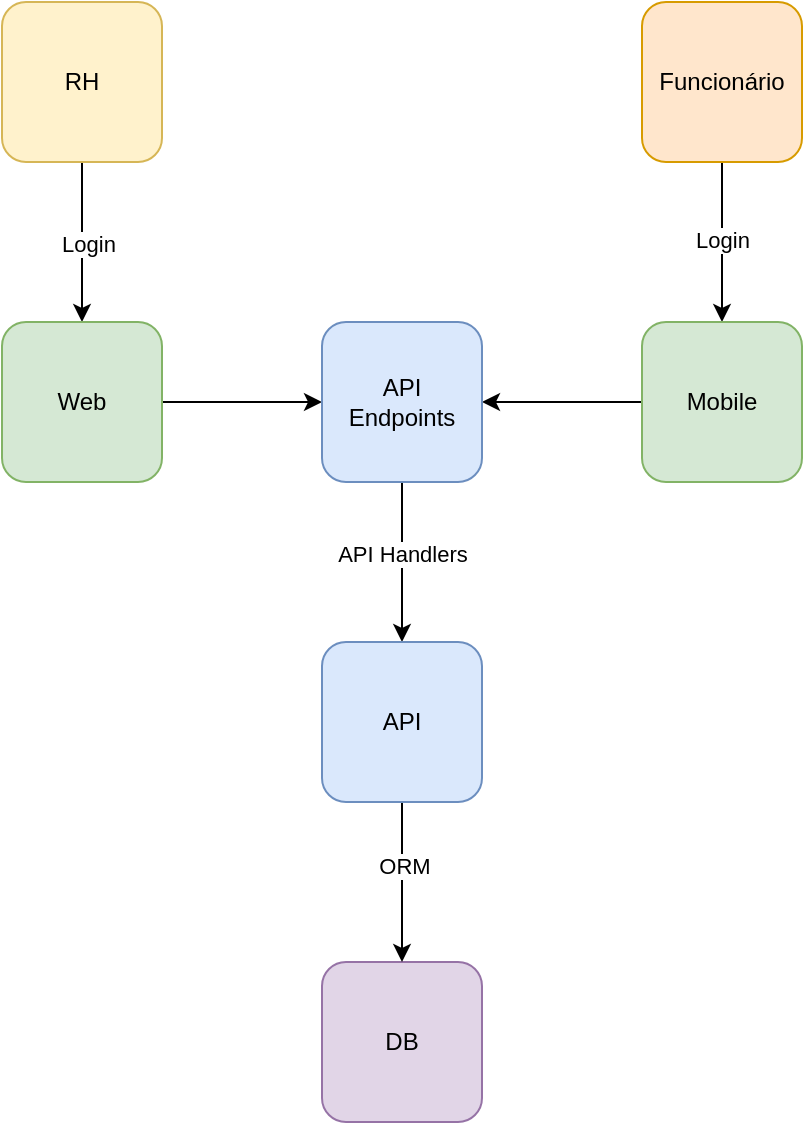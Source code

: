 <mxfile version="27.2.0">
  <diagram name="Página-1" id="kPdVH2KCaLIll-RG5n46">
    <mxGraphModel dx="1426" dy="749" grid="1" gridSize="10" guides="1" tooltips="1" connect="1" arrows="1" fold="1" page="1" pageScale="1" pageWidth="827" pageHeight="1169" math="0" shadow="0">
      <root>
        <mxCell id="0" />
        <mxCell id="1" parent="0" />
        <mxCell id="Dg9mZwrB-1rd47UA7Utw-5" style="edgeStyle=orthogonalEdgeStyle;rounded=0;orthogonalLoop=1;jettySize=auto;html=1;entryX=0.5;entryY=0;entryDx=0;entryDy=0;" edge="1" parent="1" source="Dg9mZwrB-1rd47UA7Utw-1" target="Dg9mZwrB-1rd47UA7Utw-3">
          <mxGeometry relative="1" as="geometry" />
        </mxCell>
        <mxCell id="Dg9mZwrB-1rd47UA7Utw-7" value="Login" style="edgeLabel;html=1;align=center;verticalAlign=middle;resizable=0;points=[];" vertex="1" connectable="0" parent="Dg9mZwrB-1rd47UA7Utw-5">
          <mxGeometry x="0.025" y="3" relative="1" as="geometry">
            <mxPoint as="offset" />
          </mxGeometry>
        </mxCell>
        <mxCell id="Dg9mZwrB-1rd47UA7Utw-1" value="RH" style="rounded=1;whiteSpace=wrap;html=1;fillColor=#fff2cc;strokeColor=#d6b656;" vertex="1" parent="1">
          <mxGeometry x="200" y="80" width="80" height="80" as="geometry" />
        </mxCell>
        <mxCell id="Dg9mZwrB-1rd47UA7Utw-6" style="edgeStyle=orthogonalEdgeStyle;rounded=0;orthogonalLoop=1;jettySize=auto;html=1;entryX=0.5;entryY=0;entryDx=0;entryDy=0;" edge="1" parent="1" source="Dg9mZwrB-1rd47UA7Utw-2" target="Dg9mZwrB-1rd47UA7Utw-4">
          <mxGeometry relative="1" as="geometry" />
        </mxCell>
        <mxCell id="Dg9mZwrB-1rd47UA7Utw-8" value="Login" style="edgeLabel;html=1;align=center;verticalAlign=middle;resizable=0;points=[];" vertex="1" connectable="0" parent="Dg9mZwrB-1rd47UA7Utw-6">
          <mxGeometry x="-0.022" relative="1" as="geometry">
            <mxPoint as="offset" />
          </mxGeometry>
        </mxCell>
        <mxCell id="Dg9mZwrB-1rd47UA7Utw-2" value="Funcionário" style="rounded=1;whiteSpace=wrap;html=1;fillColor=#ffe6cc;strokeColor=#d79b00;" vertex="1" parent="1">
          <mxGeometry x="520" y="80" width="80" height="80" as="geometry" />
        </mxCell>
        <mxCell id="Dg9mZwrB-1rd47UA7Utw-11" style="edgeStyle=orthogonalEdgeStyle;rounded=0;orthogonalLoop=1;jettySize=auto;html=1;" edge="1" parent="1" source="Dg9mZwrB-1rd47UA7Utw-3" target="Dg9mZwrB-1rd47UA7Utw-9">
          <mxGeometry relative="1" as="geometry" />
        </mxCell>
        <mxCell id="Dg9mZwrB-1rd47UA7Utw-3" value="Web" style="rounded=1;whiteSpace=wrap;html=1;fillColor=#d5e8d4;strokeColor=#82b366;" vertex="1" parent="1">
          <mxGeometry x="200" y="240" width="80" height="80" as="geometry" />
        </mxCell>
        <mxCell id="Dg9mZwrB-1rd47UA7Utw-12" style="edgeStyle=orthogonalEdgeStyle;rounded=0;orthogonalLoop=1;jettySize=auto;html=1;entryX=1;entryY=0.5;entryDx=0;entryDy=0;" edge="1" parent="1" source="Dg9mZwrB-1rd47UA7Utw-4" target="Dg9mZwrB-1rd47UA7Utw-9">
          <mxGeometry relative="1" as="geometry" />
        </mxCell>
        <mxCell id="Dg9mZwrB-1rd47UA7Utw-4" value="Mobile" style="rounded=1;whiteSpace=wrap;html=1;fillColor=#d5e8d4;strokeColor=#82b366;" vertex="1" parent="1">
          <mxGeometry x="520" y="240" width="80" height="80" as="geometry" />
        </mxCell>
        <mxCell id="Dg9mZwrB-1rd47UA7Utw-19" style="edgeStyle=orthogonalEdgeStyle;rounded=0;orthogonalLoop=1;jettySize=auto;html=1;entryX=0.5;entryY=0;entryDx=0;entryDy=0;" edge="1" parent="1" source="Dg9mZwrB-1rd47UA7Utw-9" target="Dg9mZwrB-1rd47UA7Utw-18">
          <mxGeometry relative="1" as="geometry" />
        </mxCell>
        <mxCell id="Dg9mZwrB-1rd47UA7Utw-25" value="API Handlers" style="edgeLabel;html=1;align=center;verticalAlign=middle;resizable=0;points=[];" vertex="1" connectable="0" parent="Dg9mZwrB-1rd47UA7Utw-19">
          <mxGeometry x="-0.1" relative="1" as="geometry">
            <mxPoint as="offset" />
          </mxGeometry>
        </mxCell>
        <mxCell id="Dg9mZwrB-1rd47UA7Utw-9" value="API&lt;div&gt;Endpoints&lt;/div&gt;" style="rounded=1;whiteSpace=wrap;html=1;fillColor=#dae8fc;strokeColor=#6c8ebf;" vertex="1" parent="1">
          <mxGeometry x="360" y="240" width="80" height="80" as="geometry" />
        </mxCell>
        <mxCell id="Dg9mZwrB-1rd47UA7Utw-15" value="DB" style="rounded=1;whiteSpace=wrap;html=1;fillColor=#e1d5e7;strokeColor=#9673a6;" vertex="1" parent="1">
          <mxGeometry x="360" y="560" width="80" height="80" as="geometry" />
        </mxCell>
        <mxCell id="Dg9mZwrB-1rd47UA7Utw-20" style="edgeStyle=orthogonalEdgeStyle;rounded=0;orthogonalLoop=1;jettySize=auto;html=1;entryX=0.5;entryY=0;entryDx=0;entryDy=0;" edge="1" parent="1" source="Dg9mZwrB-1rd47UA7Utw-18" target="Dg9mZwrB-1rd47UA7Utw-15">
          <mxGeometry relative="1" as="geometry" />
        </mxCell>
        <mxCell id="Dg9mZwrB-1rd47UA7Utw-26" value="ORM" style="edgeLabel;html=1;align=center;verticalAlign=middle;resizable=0;points=[];" vertex="1" connectable="0" parent="Dg9mZwrB-1rd47UA7Utw-20">
          <mxGeometry x="-0.2" y="1" relative="1" as="geometry">
            <mxPoint as="offset" />
          </mxGeometry>
        </mxCell>
        <mxCell id="Dg9mZwrB-1rd47UA7Utw-18" value="API" style="rounded=1;whiteSpace=wrap;html=1;fillColor=#dae8fc;strokeColor=#6c8ebf;" vertex="1" parent="1">
          <mxGeometry x="360" y="400" width="80" height="80" as="geometry" />
        </mxCell>
      </root>
    </mxGraphModel>
  </diagram>
</mxfile>
